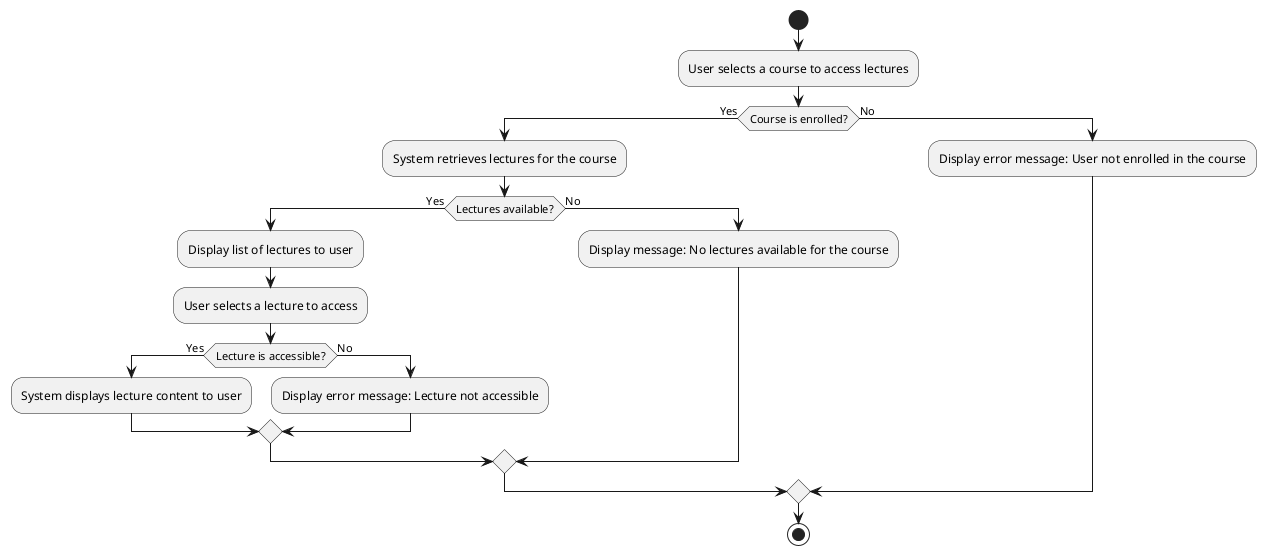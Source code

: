 @startuml
start
:User selects a course to access lectures;
if (Course is enrolled?) then (Yes)
  :System retrieves lectures for the course;
  if (Lectures available?) then (Yes)
    :Display list of lectures to user;
    :User selects a lecture to access;
    if (Lecture is accessible?) then (Yes)
      :System displays lecture content to user;
    else (No)
      :Display error message: Lecture not accessible;
    endif
  else (No)
    :Display message: No lectures available for the course;
  endif
else (No)
  :Display error message: User not enrolled in the course;
endif
stop
@enduml
